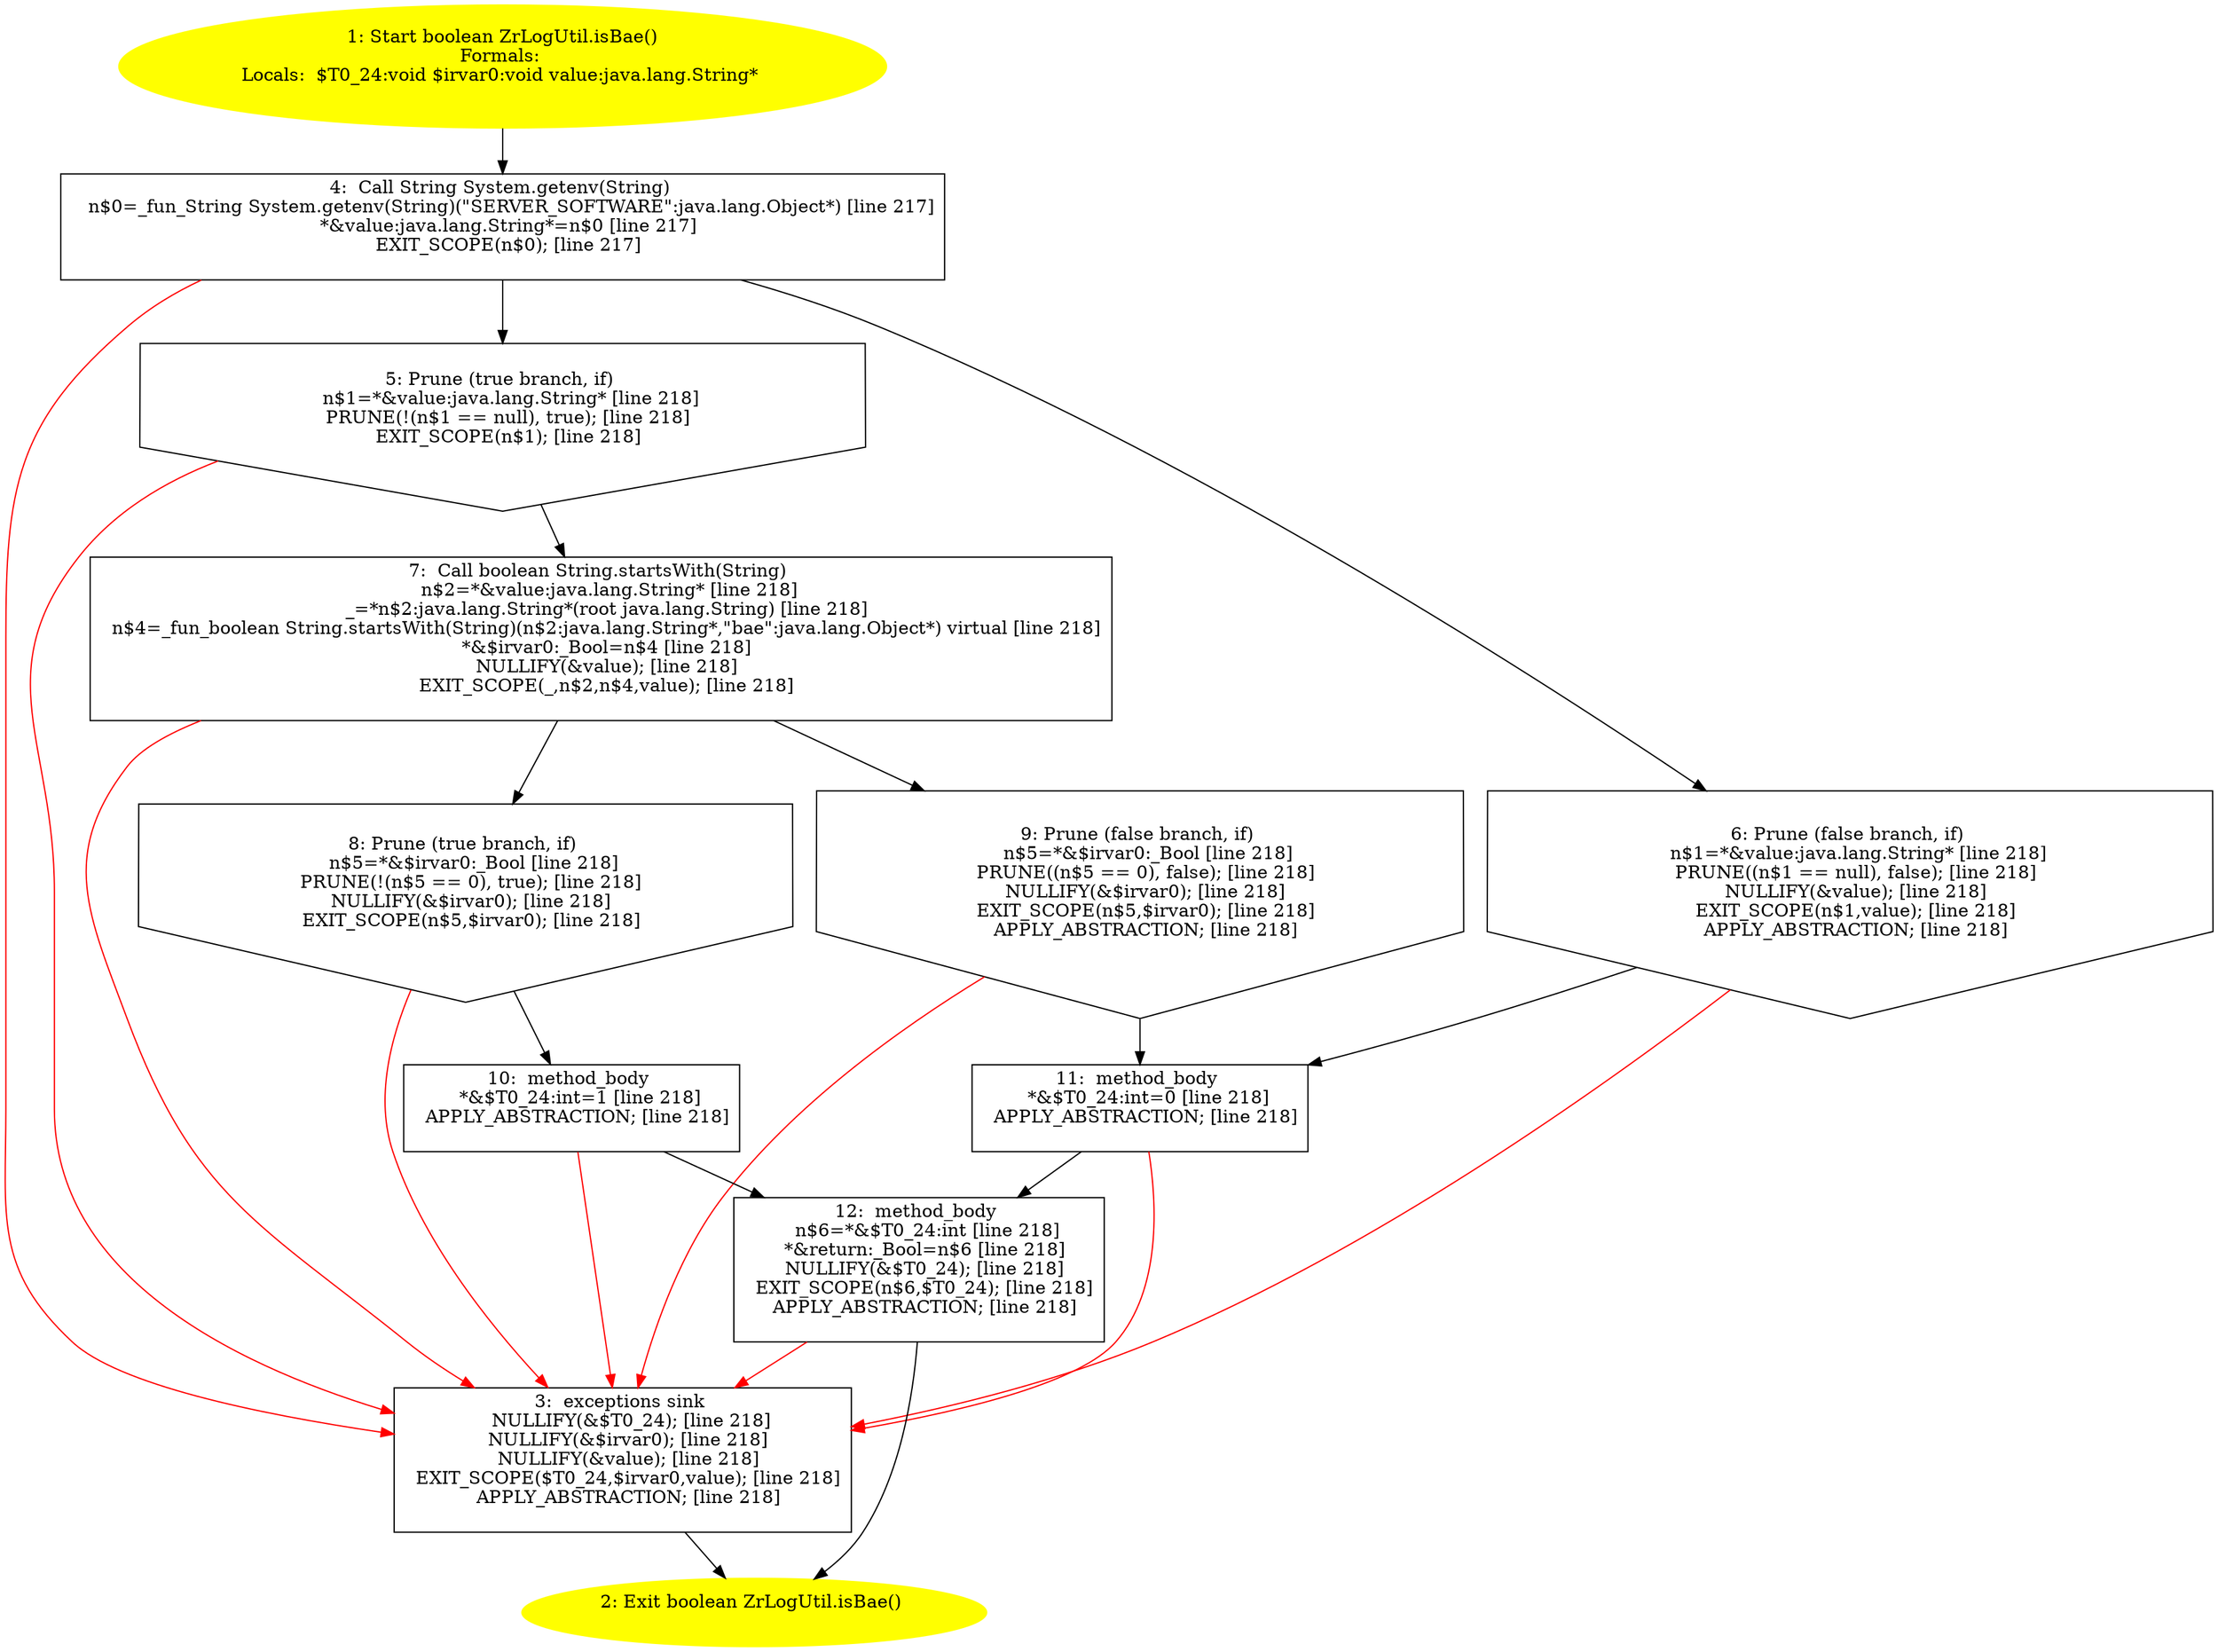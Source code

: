 /* @generated */
digraph cfg {
"com.zrlog.util.ZrLogUtil.isBae():boolean.312f931d42902f3879838e6a83242754_1" [label="1: Start boolean ZrLogUtil.isBae()\nFormals: \nLocals:  $T0_24:void $irvar0:void value:java.lang.String* \n  " color=yellow style=filled]
	

	 "com.zrlog.util.ZrLogUtil.isBae():boolean.312f931d42902f3879838e6a83242754_1" -> "com.zrlog.util.ZrLogUtil.isBae():boolean.312f931d42902f3879838e6a83242754_4" ;
"com.zrlog.util.ZrLogUtil.isBae():boolean.312f931d42902f3879838e6a83242754_2" [label="2: Exit boolean ZrLogUtil.isBae() \n  " color=yellow style=filled]
	

"com.zrlog.util.ZrLogUtil.isBae():boolean.312f931d42902f3879838e6a83242754_3" [label="3:  exceptions sink \n   NULLIFY(&$T0_24); [line 218]\n  NULLIFY(&$irvar0); [line 218]\n  NULLIFY(&value); [line 218]\n  EXIT_SCOPE($T0_24,$irvar0,value); [line 218]\n  APPLY_ABSTRACTION; [line 218]\n " shape="box"]
	

	 "com.zrlog.util.ZrLogUtil.isBae():boolean.312f931d42902f3879838e6a83242754_3" -> "com.zrlog.util.ZrLogUtil.isBae():boolean.312f931d42902f3879838e6a83242754_2" ;
"com.zrlog.util.ZrLogUtil.isBae():boolean.312f931d42902f3879838e6a83242754_4" [label="4:  Call String System.getenv(String) \n   n$0=_fun_String System.getenv(String)(\"SERVER_SOFTWARE\":java.lang.Object*) [line 217]\n  *&value:java.lang.String*=n$0 [line 217]\n  EXIT_SCOPE(n$0); [line 217]\n " shape="box"]
	

	 "com.zrlog.util.ZrLogUtil.isBae():boolean.312f931d42902f3879838e6a83242754_4" -> "com.zrlog.util.ZrLogUtil.isBae():boolean.312f931d42902f3879838e6a83242754_5" ;
	 "com.zrlog.util.ZrLogUtil.isBae():boolean.312f931d42902f3879838e6a83242754_4" -> "com.zrlog.util.ZrLogUtil.isBae():boolean.312f931d42902f3879838e6a83242754_6" ;
	 "com.zrlog.util.ZrLogUtil.isBae():boolean.312f931d42902f3879838e6a83242754_4" -> "com.zrlog.util.ZrLogUtil.isBae():boolean.312f931d42902f3879838e6a83242754_3" [color="red" ];
"com.zrlog.util.ZrLogUtil.isBae():boolean.312f931d42902f3879838e6a83242754_5" [label="5: Prune (true branch, if) \n   n$1=*&value:java.lang.String* [line 218]\n  PRUNE(!(n$1 == null), true); [line 218]\n  EXIT_SCOPE(n$1); [line 218]\n " shape="invhouse"]
	

	 "com.zrlog.util.ZrLogUtil.isBae():boolean.312f931d42902f3879838e6a83242754_5" -> "com.zrlog.util.ZrLogUtil.isBae():boolean.312f931d42902f3879838e6a83242754_7" ;
	 "com.zrlog.util.ZrLogUtil.isBae():boolean.312f931d42902f3879838e6a83242754_5" -> "com.zrlog.util.ZrLogUtil.isBae():boolean.312f931d42902f3879838e6a83242754_3" [color="red" ];
"com.zrlog.util.ZrLogUtil.isBae():boolean.312f931d42902f3879838e6a83242754_6" [label="6: Prune (false branch, if) \n   n$1=*&value:java.lang.String* [line 218]\n  PRUNE((n$1 == null), false); [line 218]\n  NULLIFY(&value); [line 218]\n  EXIT_SCOPE(n$1,value); [line 218]\n  APPLY_ABSTRACTION; [line 218]\n " shape="invhouse"]
	

	 "com.zrlog.util.ZrLogUtil.isBae():boolean.312f931d42902f3879838e6a83242754_6" -> "com.zrlog.util.ZrLogUtil.isBae():boolean.312f931d42902f3879838e6a83242754_11" ;
	 "com.zrlog.util.ZrLogUtil.isBae():boolean.312f931d42902f3879838e6a83242754_6" -> "com.zrlog.util.ZrLogUtil.isBae():boolean.312f931d42902f3879838e6a83242754_3" [color="red" ];
"com.zrlog.util.ZrLogUtil.isBae():boolean.312f931d42902f3879838e6a83242754_7" [label="7:  Call boolean String.startsWith(String) \n   n$2=*&value:java.lang.String* [line 218]\n  _=*n$2:java.lang.String*(root java.lang.String) [line 218]\n  n$4=_fun_boolean String.startsWith(String)(n$2:java.lang.String*,\"bae\":java.lang.Object*) virtual [line 218]\n  *&$irvar0:_Bool=n$4 [line 218]\n  NULLIFY(&value); [line 218]\n  EXIT_SCOPE(_,n$2,n$4,value); [line 218]\n " shape="box"]
	

	 "com.zrlog.util.ZrLogUtil.isBae():boolean.312f931d42902f3879838e6a83242754_7" -> "com.zrlog.util.ZrLogUtil.isBae():boolean.312f931d42902f3879838e6a83242754_8" ;
	 "com.zrlog.util.ZrLogUtil.isBae():boolean.312f931d42902f3879838e6a83242754_7" -> "com.zrlog.util.ZrLogUtil.isBae():boolean.312f931d42902f3879838e6a83242754_9" ;
	 "com.zrlog.util.ZrLogUtil.isBae():boolean.312f931d42902f3879838e6a83242754_7" -> "com.zrlog.util.ZrLogUtil.isBae():boolean.312f931d42902f3879838e6a83242754_3" [color="red" ];
"com.zrlog.util.ZrLogUtil.isBae():boolean.312f931d42902f3879838e6a83242754_8" [label="8: Prune (true branch, if) \n   n$5=*&$irvar0:_Bool [line 218]\n  PRUNE(!(n$5 == 0), true); [line 218]\n  NULLIFY(&$irvar0); [line 218]\n  EXIT_SCOPE(n$5,$irvar0); [line 218]\n " shape="invhouse"]
	

	 "com.zrlog.util.ZrLogUtil.isBae():boolean.312f931d42902f3879838e6a83242754_8" -> "com.zrlog.util.ZrLogUtil.isBae():boolean.312f931d42902f3879838e6a83242754_10" ;
	 "com.zrlog.util.ZrLogUtil.isBae():boolean.312f931d42902f3879838e6a83242754_8" -> "com.zrlog.util.ZrLogUtil.isBae():boolean.312f931d42902f3879838e6a83242754_3" [color="red" ];
"com.zrlog.util.ZrLogUtil.isBae():boolean.312f931d42902f3879838e6a83242754_9" [label="9: Prune (false branch, if) \n   n$5=*&$irvar0:_Bool [line 218]\n  PRUNE((n$5 == 0), false); [line 218]\n  NULLIFY(&$irvar0); [line 218]\n  EXIT_SCOPE(n$5,$irvar0); [line 218]\n  APPLY_ABSTRACTION; [line 218]\n " shape="invhouse"]
	

	 "com.zrlog.util.ZrLogUtil.isBae():boolean.312f931d42902f3879838e6a83242754_9" -> "com.zrlog.util.ZrLogUtil.isBae():boolean.312f931d42902f3879838e6a83242754_11" ;
	 "com.zrlog.util.ZrLogUtil.isBae():boolean.312f931d42902f3879838e6a83242754_9" -> "com.zrlog.util.ZrLogUtil.isBae():boolean.312f931d42902f3879838e6a83242754_3" [color="red" ];
"com.zrlog.util.ZrLogUtil.isBae():boolean.312f931d42902f3879838e6a83242754_10" [label="10:  method_body \n   *&$T0_24:int=1 [line 218]\n  APPLY_ABSTRACTION; [line 218]\n " shape="box"]
	

	 "com.zrlog.util.ZrLogUtil.isBae():boolean.312f931d42902f3879838e6a83242754_10" -> "com.zrlog.util.ZrLogUtil.isBae():boolean.312f931d42902f3879838e6a83242754_12" ;
	 "com.zrlog.util.ZrLogUtil.isBae():boolean.312f931d42902f3879838e6a83242754_10" -> "com.zrlog.util.ZrLogUtil.isBae():boolean.312f931d42902f3879838e6a83242754_3" [color="red" ];
"com.zrlog.util.ZrLogUtil.isBae():boolean.312f931d42902f3879838e6a83242754_11" [label="11:  method_body \n   *&$T0_24:int=0 [line 218]\n  APPLY_ABSTRACTION; [line 218]\n " shape="box"]
	

	 "com.zrlog.util.ZrLogUtil.isBae():boolean.312f931d42902f3879838e6a83242754_11" -> "com.zrlog.util.ZrLogUtil.isBae():boolean.312f931d42902f3879838e6a83242754_12" ;
	 "com.zrlog.util.ZrLogUtil.isBae():boolean.312f931d42902f3879838e6a83242754_11" -> "com.zrlog.util.ZrLogUtil.isBae():boolean.312f931d42902f3879838e6a83242754_3" [color="red" ];
"com.zrlog.util.ZrLogUtil.isBae():boolean.312f931d42902f3879838e6a83242754_12" [label="12:  method_body \n   n$6=*&$T0_24:int [line 218]\n  *&return:_Bool=n$6 [line 218]\n  NULLIFY(&$T0_24); [line 218]\n  EXIT_SCOPE(n$6,$T0_24); [line 218]\n  APPLY_ABSTRACTION; [line 218]\n " shape="box"]
	

	 "com.zrlog.util.ZrLogUtil.isBae():boolean.312f931d42902f3879838e6a83242754_12" -> "com.zrlog.util.ZrLogUtil.isBae():boolean.312f931d42902f3879838e6a83242754_2" ;
	 "com.zrlog.util.ZrLogUtil.isBae():boolean.312f931d42902f3879838e6a83242754_12" -> "com.zrlog.util.ZrLogUtil.isBae():boolean.312f931d42902f3879838e6a83242754_3" [color="red" ];
}
